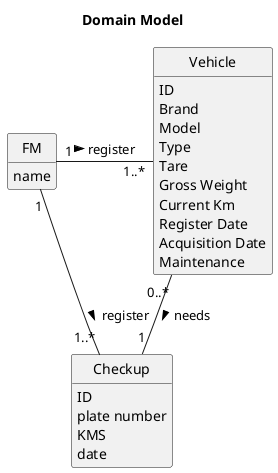     @startuml
skinparam monochrome true
skinparam packageStyle rectangle
skinparam shadowing false

'left to right direction

skinparam classAttributeIconSize 0

hide circle

hide methods

title Domain Model

class FM {
    name

}

class Checkup {
    ID
    plate number
     KMS
     date
}

class Vehicle {
    ID
    Brand
    Model
    Type
    Tare
    Gross Weight
    Current Km
    Register Date
    Acquisition Date
    Maintenance
}

'Organization "1" - "1" FM : has >
FM "1" - "1..*" Vehicle : register >
FM "1" - "1..*" Checkup : register >
Vehicle "0..*" -- "1" Checkup : needs >

@enduml